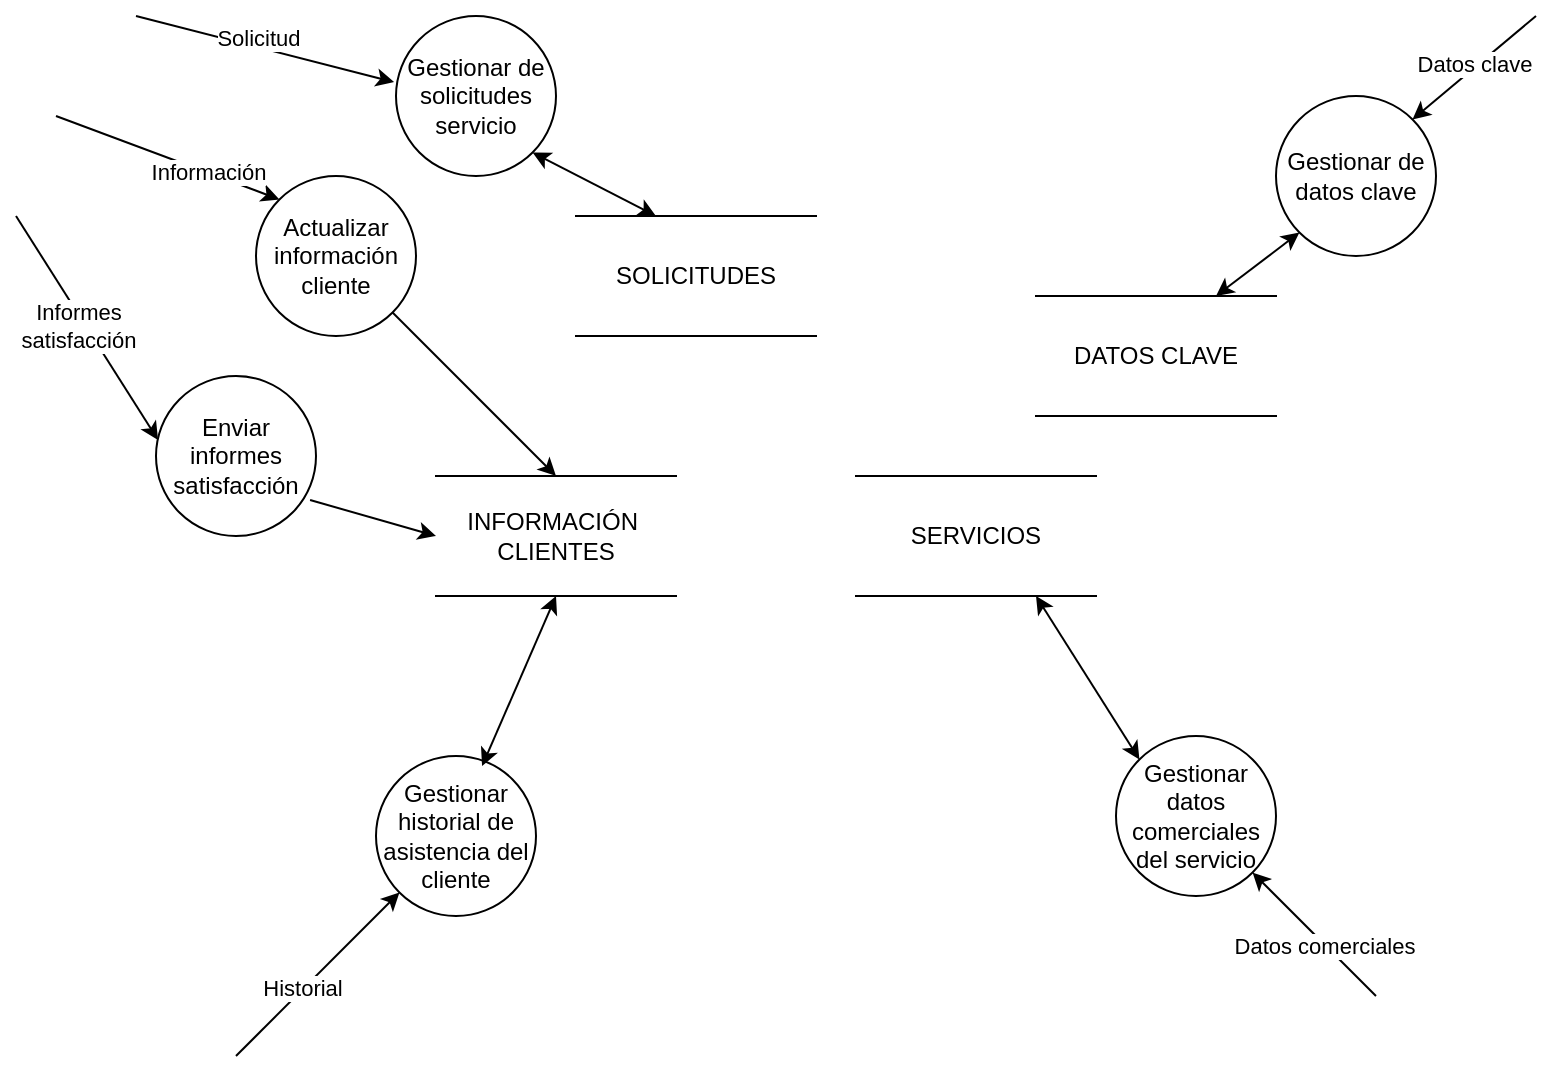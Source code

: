 <mxfile version="24.8.9">
  <diagram name="Página-1" id="YRGYd96hdLRrCePZJ2NX">
    <mxGraphModel dx="899" dy="697" grid="1" gridSize="10" guides="1" tooltips="1" connect="1" arrows="1" fold="1" page="1" pageScale="1" pageWidth="827" pageHeight="1169" math="0" shadow="0">
      <root>
        <mxCell id="0" />
        <mxCell id="1" parent="0" />
        <mxCell id="0AEurTKILX4ectZ03HKB-2" value="Actualizar información cliente" style="ellipse;whiteSpace=wrap;html=1;aspect=fixed;" parent="1" vertex="1">
          <mxGeometry x="150" y="170" width="80" height="80" as="geometry" />
        </mxCell>
        <mxCell id="0AEurTKILX4ectZ03HKB-3" value="&lt;div&gt;Gestionar datos comerciales del servicio&lt;br&gt;&lt;/div&gt;" style="ellipse;whiteSpace=wrap;html=1;aspect=fixed;" parent="1" vertex="1">
          <mxGeometry x="580" y="450" width="80" height="80" as="geometry" />
        </mxCell>
        <mxCell id="0AEurTKILX4ectZ03HKB-5" value="Gestionar de solicitudes servicio" style="ellipse;whiteSpace=wrap;html=1;aspect=fixed;" parent="1" vertex="1">
          <mxGeometry x="220" y="90" width="80" height="80" as="geometry" />
        </mxCell>
        <mxCell id="0AEurTKILX4ectZ03HKB-6" value="&lt;div&gt;Enviar informes&lt;/div&gt;&lt;div&gt;satisfacción&lt;br&gt;&lt;/div&gt;" style="ellipse;whiteSpace=wrap;html=1;aspect=fixed;" parent="1" vertex="1">
          <mxGeometry x="100" y="270" width="80" height="80" as="geometry" />
        </mxCell>
        <mxCell id="0AEurTKILX4ectZ03HKB-7" value="DATOS CLAVE" style="shape=partialRectangle;whiteSpace=wrap;html=1;left=0;right=0;fillColor=none;" parent="1" vertex="1">
          <mxGeometry x="540" y="230" width="120" height="60" as="geometry" />
        </mxCell>
        <mxCell id="0AEurTKILX4ectZ03HKB-8" value="INFORMACIÓN&amp;nbsp; CLIENTES" style="shape=partialRectangle;whiteSpace=wrap;html=1;left=0;right=0;fillColor=none;" parent="1" vertex="1">
          <mxGeometry x="240" y="320" width="120" height="60" as="geometry" />
        </mxCell>
        <mxCell id="0AEurTKILX4ectZ03HKB-9" value="SOLICITUDES" style="shape=partialRectangle;whiteSpace=wrap;html=1;left=0;right=0;fillColor=none;" parent="1" vertex="1">
          <mxGeometry x="310" y="190" width="120" height="60" as="geometry" />
        </mxCell>
        <mxCell id="0AEurTKILX4ectZ03HKB-11" value="" style="endArrow=classic;html=1;rounded=0;entryX=0;entryY=0;entryDx=0;entryDy=0;" parent="1" edge="1" target="0AEurTKILX4ectZ03HKB-2">
          <mxGeometry width="50" height="50" relative="1" as="geometry">
            <mxPoint x="50" y="140" as="sourcePoint" />
            <mxPoint x="110" y="100" as="targetPoint" />
          </mxGeometry>
        </mxCell>
        <mxCell id="0AEurTKILX4ectZ03HKB-12" value="Información" style="edgeLabel;html=1;align=center;verticalAlign=middle;resizable=0;points=[];" parent="0AEurTKILX4ectZ03HKB-11" vertex="1" connectable="0">
          <mxGeometry x="0.358" y="1" relative="1" as="geometry">
            <mxPoint as="offset" />
          </mxGeometry>
        </mxCell>
        <mxCell id="0AEurTKILX4ectZ03HKB-13" value="" style="endArrow=classic;html=1;rounded=0;exitX=1;exitY=1;exitDx=0;exitDy=0;entryX=0.5;entryY=0;entryDx=0;entryDy=0;" parent="1" source="0AEurTKILX4ectZ03HKB-2" target="0AEurTKILX4ectZ03HKB-8" edge="1">
          <mxGeometry width="50" height="50" relative="1" as="geometry">
            <mxPoint x="270" y="190" as="sourcePoint" />
            <mxPoint x="320" y="140" as="targetPoint" />
          </mxGeometry>
        </mxCell>
        <mxCell id="GHR4kZ57UZfbafITTCkA-2" value="" style="endArrow=classic;html=1;rounded=0;entryX=-0.012;entryY=0.413;entryDx=0;entryDy=0;entryPerimeter=0;" edge="1" parent="1" target="0AEurTKILX4ectZ03HKB-5">
          <mxGeometry width="50" height="50" relative="1" as="geometry">
            <mxPoint x="90" y="90" as="sourcePoint" />
            <mxPoint x="192" y="112" as="targetPoint" />
          </mxGeometry>
        </mxCell>
        <mxCell id="GHR4kZ57UZfbafITTCkA-3" value="Solicitud" style="edgeLabel;html=1;align=center;verticalAlign=middle;resizable=0;points=[];" vertex="1" connectable="0" parent="GHR4kZ57UZfbafITTCkA-2">
          <mxGeometry x="0.358" y="1" relative="1" as="geometry">
            <mxPoint x="-27" y="-11" as="offset" />
          </mxGeometry>
        </mxCell>
        <mxCell id="GHR4kZ57UZfbafITTCkA-6" value="SERVICIOS" style="shape=partialRectangle;whiteSpace=wrap;html=1;left=0;right=0;fillColor=none;" vertex="1" parent="1">
          <mxGeometry x="450" y="320" width="120" height="60" as="geometry" />
        </mxCell>
        <mxCell id="GHR4kZ57UZfbafITTCkA-7" value="" style="endArrow=classic;startArrow=classic;html=1;rounded=0;exitX=0.333;exitY=0;exitDx=0;exitDy=0;exitPerimeter=0;entryX=1;entryY=1;entryDx=0;entryDy=0;" edge="1" parent="1" source="0AEurTKILX4ectZ03HKB-9" target="0AEurTKILX4ectZ03HKB-5">
          <mxGeometry width="50" height="50" relative="1" as="geometry">
            <mxPoint x="360" y="155" as="sourcePoint" />
            <mxPoint x="410" y="105" as="targetPoint" />
          </mxGeometry>
        </mxCell>
        <mxCell id="GHR4kZ57UZfbafITTCkA-8" value="" style="endArrow=classic;html=1;rounded=0;exitX=0.963;exitY=0.775;exitDx=0;exitDy=0;entryX=0;entryY=0.5;entryDx=0;entryDy=0;exitPerimeter=0;" edge="1" parent="1" source="0AEurTKILX4ectZ03HKB-6" target="0AEurTKILX4ectZ03HKB-8">
          <mxGeometry width="50" height="50" relative="1" as="geometry">
            <mxPoint x="340" y="640" as="sourcePoint" />
            <mxPoint x="280" y="440" as="targetPoint" />
          </mxGeometry>
        </mxCell>
        <mxCell id="GHR4kZ57UZfbafITTCkA-9" value="" style="endArrow=classic;html=1;rounded=0;entryX=0.013;entryY=0.4;entryDx=0;entryDy=0;entryPerimeter=0;" edge="1" parent="1" target="0AEurTKILX4ectZ03HKB-6">
          <mxGeometry width="50" height="50" relative="1" as="geometry">
            <mxPoint x="30" y="190" as="sourcePoint" />
            <mxPoint x="390" y="590" as="targetPoint" />
          </mxGeometry>
        </mxCell>
        <mxCell id="GHR4kZ57UZfbafITTCkA-10" value="&lt;div&gt;Informes&lt;/div&gt;&lt;div&gt;satisfacción&lt;br&gt;&lt;/div&gt;" style="edgeLabel;html=1;align=center;verticalAlign=middle;resizable=0;points=[];" vertex="1" connectable="0" parent="GHR4kZ57UZfbafITTCkA-9">
          <mxGeometry x="-0.049" y="-3" relative="1" as="geometry">
            <mxPoint as="offset" />
          </mxGeometry>
        </mxCell>
        <mxCell id="GHR4kZ57UZfbafITTCkA-11" value="" style="endArrow=classic;html=1;rounded=0;entryX=1;entryY=0;entryDx=0;entryDy=0;" edge="1" parent="1" target="GHR4kZ57UZfbafITTCkA-13">
          <mxGeometry width="50" height="50" relative="1" as="geometry">
            <mxPoint x="790" y="90" as="sourcePoint" />
            <mxPoint x="770" y="150" as="targetPoint" />
          </mxGeometry>
        </mxCell>
        <mxCell id="GHR4kZ57UZfbafITTCkA-12" value="Datos clave" style="edgeLabel;html=1;align=center;verticalAlign=middle;resizable=0;points=[];" vertex="1" connectable="0" parent="GHR4kZ57UZfbafITTCkA-11">
          <mxGeometry x="-0.016" y="-2" relative="1" as="geometry">
            <mxPoint as="offset" />
          </mxGeometry>
        </mxCell>
        <mxCell id="GHR4kZ57UZfbafITTCkA-13" value="Gestionar de datos clave" style="ellipse;whiteSpace=wrap;html=1;aspect=fixed;" vertex="1" parent="1">
          <mxGeometry x="660" y="130" width="80" height="80" as="geometry" />
        </mxCell>
        <mxCell id="GHR4kZ57UZfbafITTCkA-15" value="" style="endArrow=classic;startArrow=classic;html=1;rounded=0;entryX=0;entryY=1;entryDx=0;entryDy=0;exitX=0.75;exitY=0;exitDx=0;exitDy=0;" edge="1" parent="1" source="0AEurTKILX4ectZ03HKB-7" target="GHR4kZ57UZfbafITTCkA-13">
          <mxGeometry width="50" height="50" relative="1" as="geometry">
            <mxPoint x="680" y="290" as="sourcePoint" />
            <mxPoint x="730" y="240" as="targetPoint" />
          </mxGeometry>
        </mxCell>
        <mxCell id="GHR4kZ57UZfbafITTCkA-16" value="Gestionar historial de asistencia del cliente" style="ellipse;whiteSpace=wrap;html=1;aspect=fixed;" vertex="1" parent="1">
          <mxGeometry x="210" y="460" width="80" height="80" as="geometry" />
        </mxCell>
        <mxCell id="GHR4kZ57UZfbafITTCkA-17" value="" style="endArrow=classic;startArrow=classic;html=1;rounded=0;entryX=0.5;entryY=1;entryDx=0;entryDy=0;exitX=0.663;exitY=0.063;exitDx=0;exitDy=0;exitPerimeter=0;" edge="1" parent="1" source="GHR4kZ57UZfbafITTCkA-16" target="0AEurTKILX4ectZ03HKB-8">
          <mxGeometry width="50" height="50" relative="1" as="geometry">
            <mxPoint x="250" y="450" as="sourcePoint" />
            <mxPoint x="300" y="400" as="targetPoint" />
          </mxGeometry>
        </mxCell>
        <mxCell id="GHR4kZ57UZfbafITTCkA-18" value="" style="endArrow=classic;html=1;rounded=0;entryX=0;entryY=1;entryDx=0;entryDy=0;" edge="1" parent="1" target="GHR4kZ57UZfbafITTCkA-16">
          <mxGeometry width="50" height="50" relative="1" as="geometry">
            <mxPoint x="140" y="610" as="sourcePoint" />
            <mxPoint x="165" y="610" as="targetPoint" />
          </mxGeometry>
        </mxCell>
        <mxCell id="GHR4kZ57UZfbafITTCkA-19" value="Historial" style="edgeLabel;html=1;align=center;verticalAlign=middle;resizable=0;points=[];" vertex="1" connectable="0" parent="GHR4kZ57UZfbafITTCkA-18">
          <mxGeometry x="-0.168" y="1" relative="1" as="geometry">
            <mxPoint as="offset" />
          </mxGeometry>
        </mxCell>
        <mxCell id="GHR4kZ57UZfbafITTCkA-20" value="" style="endArrow=classic;startArrow=classic;html=1;rounded=0;entryX=0.75;entryY=1;entryDx=0;entryDy=0;exitX=0;exitY=0;exitDx=0;exitDy=0;" edge="1" parent="1" source="0AEurTKILX4ectZ03HKB-3" target="GHR4kZ57UZfbafITTCkA-6">
          <mxGeometry width="50" height="50" relative="1" as="geometry">
            <mxPoint x="273" y="475" as="sourcePoint" />
            <mxPoint x="310" y="390" as="targetPoint" />
          </mxGeometry>
        </mxCell>
        <mxCell id="GHR4kZ57UZfbafITTCkA-21" value="" style="endArrow=classic;html=1;rounded=0;entryX=1;entryY=1;entryDx=0;entryDy=0;" edge="1" parent="1" target="0AEurTKILX4ectZ03HKB-3">
          <mxGeometry width="50" height="50" relative="1" as="geometry">
            <mxPoint x="710" y="580" as="sourcePoint" />
            <mxPoint x="682" y="560" as="targetPoint" />
          </mxGeometry>
        </mxCell>
        <mxCell id="GHR4kZ57UZfbafITTCkA-22" value="Datos comerciales" style="edgeLabel;html=1;align=center;verticalAlign=middle;resizable=0;points=[];" vertex="1" connectable="0" parent="GHR4kZ57UZfbafITTCkA-21">
          <mxGeometry x="-0.168" y="1" relative="1" as="geometry">
            <mxPoint as="offset" />
          </mxGeometry>
        </mxCell>
      </root>
    </mxGraphModel>
  </diagram>
</mxfile>
